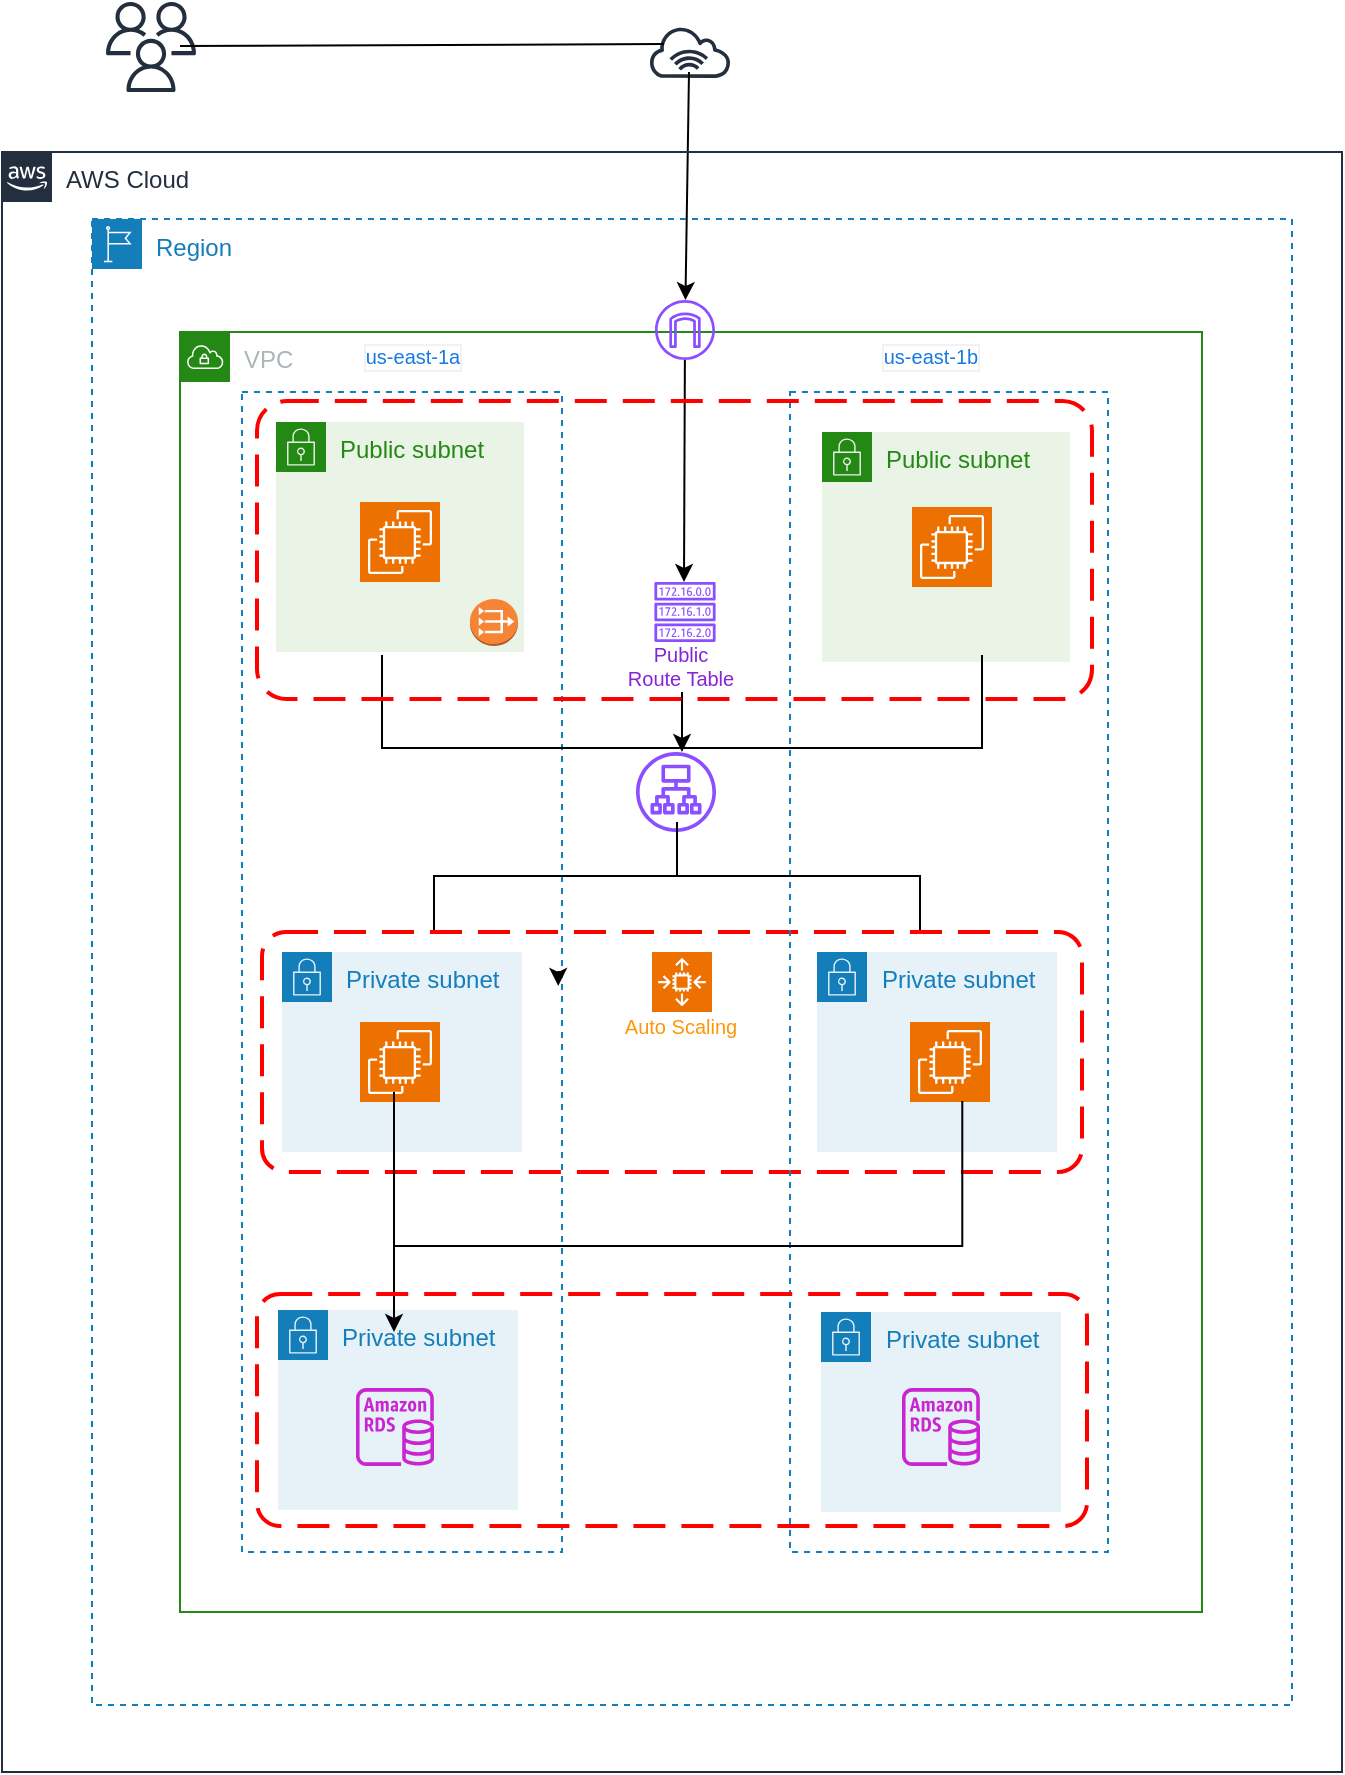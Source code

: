 <mxfile version="22.0.0" type="device">
  <diagram name="Page-1" id="yx7YZAX30-dz4g1cz6Pi">
    <mxGraphModel dx="1434" dy="1882" grid="1" gridSize="10" guides="1" tooltips="1" connect="1" arrows="1" fold="1" page="1" pageScale="1" pageWidth="850" pageHeight="1100" math="0" shadow="0">
      <root>
        <mxCell id="0" />
        <mxCell id="1" parent="0" />
        <mxCell id="TQC83Kc0jRJ3zZRU8Dkh-11" value="" style="rounded=1;arcSize=10;dashed=1;strokeColor=#ff0000;fillColor=none;gradientColor=none;dashPattern=8 4;strokeWidth=2;" vertex="1" parent="1">
          <mxGeometry x="210" y="410" width="410" height="120" as="geometry" />
        </mxCell>
        <mxCell id="TQC83Kc0jRJ3zZRU8Dkh-10" value="" style="fillColor=none;strokeColor=#147EBA;dashed=1;verticalAlign=top;fontStyle=0;fontColor=#147EBA;whiteSpace=wrap;html=1;" vertex="1" parent="1">
          <mxGeometry x="474" y="140" width="159" height="580" as="geometry" />
        </mxCell>
        <mxCell id="TQC83Kc0jRJ3zZRU8Dkh-9" value="" style="fillColor=none;strokeColor=#147EBA;dashed=1;verticalAlign=top;fontStyle=0;fontColor=#147EBA;whiteSpace=wrap;html=1;" vertex="1" parent="1">
          <mxGeometry x="200" y="140" width="160" height="580" as="geometry" />
        </mxCell>
        <mxCell id="TQC83Kc0jRJ3zZRU8Dkh-6" value="Private subnet" style="points=[[0,0],[0.25,0],[0.5,0],[0.75,0],[1,0],[1,0.25],[1,0.5],[1,0.75],[1,1],[0.75,1],[0.5,1],[0.25,1],[0,1],[0,0.75],[0,0.5],[0,0.25]];outlineConnect=0;gradientColor=none;html=1;whiteSpace=wrap;fontSize=12;fontStyle=0;container=1;pointerEvents=0;collapsible=0;recursiveResize=0;shape=mxgraph.aws4.group;grIcon=mxgraph.aws4.group_security_group;grStroke=0;strokeColor=#147EBA;fillColor=#E6F2F8;verticalAlign=top;align=left;spacingLeft=30;fontColor=#147EBA;dashed=0;" vertex="1" parent="1">
          <mxGeometry x="487.5" y="420" width="120" height="100" as="geometry" />
        </mxCell>
        <mxCell id="TQC83Kc0jRJ3zZRU8Dkh-8" value="Public subnet" style="points=[[0,0],[0.25,0],[0.5,0],[0.75,0],[1,0],[1,0.25],[1,0.5],[1,0.75],[1,1],[0.75,1],[0.5,1],[0.25,1],[0,1],[0,0.75],[0,0.5],[0,0.25]];outlineConnect=0;gradientColor=none;html=1;whiteSpace=wrap;fontSize=12;fontStyle=0;container=1;pointerEvents=0;collapsible=0;recursiveResize=0;shape=mxgraph.aws4.group;grIcon=mxgraph.aws4.group_security_group;grStroke=0;strokeColor=#248814;fillColor=#E9F3E6;verticalAlign=top;align=left;spacingLeft=30;fontColor=#248814;dashed=0;" vertex="1" parent="1">
          <mxGeometry x="217" y="155" width="124" height="115" as="geometry" />
        </mxCell>
        <mxCell id="TQC83Kc0jRJ3zZRU8Dkh-1" value="" style="sketch=0;points=[[0,0,0],[0.25,0,0],[0.5,0,0],[0.75,0,0],[1,0,0],[0,1,0],[0.25,1,0],[0.5,1,0],[0.75,1,0],[1,1,0],[0,0.25,0],[0,0.5,0],[0,0.75,0],[1,0.25,0],[1,0.5,0],[1,0.75,0]];outlineConnect=0;fontColor=#232F3E;fillColor=#ED7100;strokeColor=#ffffff;dashed=0;verticalLabelPosition=bottom;verticalAlign=top;align=center;html=1;fontSize=12;fontStyle=0;aspect=fixed;shape=mxgraph.aws4.resourceIcon;resIcon=mxgraph.aws4.ec2;" vertex="1" parent="1">
          <mxGeometry x="259" y="195" width="40" height="40" as="geometry" />
        </mxCell>
        <mxCell id="TQC83Kc0jRJ3zZRU8Dkh-3" value="" style="sketch=0;points=[[0,0,0],[0.25,0,0],[0.5,0,0],[0.75,0,0],[1,0,0],[0,1,0],[0.25,1,0],[0.5,1,0],[0.75,1,0],[1,1,0],[0,0.25,0],[0,0.5,0],[0,0.75,0],[1,0.25,0],[1,0.5,0],[1,0.75,0]];outlineConnect=0;fontColor=#232F3E;fillColor=#ED7100;strokeColor=#ffffff;dashed=0;verticalLabelPosition=bottom;verticalAlign=top;align=center;html=1;fontSize=12;fontStyle=0;aspect=fixed;shape=mxgraph.aws4.resourceIcon;resIcon=mxgraph.aws4.ec2;" vertex="1" parent="1">
          <mxGeometry x="534" y="455" width="40" height="40" as="geometry" />
        </mxCell>
        <mxCell id="TQC83Kc0jRJ3zZRU8Dkh-5" value="Private subnet" style="points=[[0,0],[0.25,0],[0.5,0],[0.75,0],[1,0],[1,0.25],[1,0.5],[1,0.75],[1,1],[0.75,1],[0.5,1],[0.25,1],[0,1],[0,0.75],[0,0.5],[0,0.25]];outlineConnect=0;gradientColor=none;html=1;whiteSpace=wrap;fontSize=12;fontStyle=0;container=1;pointerEvents=0;collapsible=0;recursiveResize=0;shape=mxgraph.aws4.group;grIcon=mxgraph.aws4.group_security_group;grStroke=0;strokeColor=#147EBA;fillColor=#E6F2F8;verticalAlign=top;align=left;spacingLeft=30;fontColor=#147EBA;dashed=0;" vertex="1" parent="1">
          <mxGeometry x="218" y="599" width="120" height="100" as="geometry" />
        </mxCell>
        <mxCell id="TQC83Kc0jRJ3zZRU8Dkh-7" value="Private subnet" style="points=[[0,0],[0.25,0],[0.5,0],[0.75,0],[1,0],[1,0.25],[1,0.5],[1,0.75],[1,1],[0.75,1],[0.5,1],[0.25,1],[0,1],[0,0.75],[0,0.5],[0,0.25]];outlineConnect=0;gradientColor=none;html=1;whiteSpace=wrap;fontSize=12;fontStyle=0;container=1;pointerEvents=0;collapsible=0;recursiveResize=0;shape=mxgraph.aws4.group;grIcon=mxgraph.aws4.group_security_group;grStroke=0;strokeColor=#147EBA;fillColor=#E6F2F8;verticalAlign=top;align=left;spacingLeft=30;fontColor=#147EBA;dashed=0;" vertex="1" parent="1">
          <mxGeometry x="220" y="420" width="120" height="100" as="geometry" />
        </mxCell>
        <mxCell id="TQC83Kc0jRJ3zZRU8Dkh-2" value="" style="sketch=0;points=[[0,0,0],[0.25,0,0],[0.5,0,0],[0.75,0,0],[1,0,0],[0,1,0],[0.25,1,0],[0.5,1,0],[0.75,1,0],[1,1,0],[0,0.25,0],[0,0.5,0],[0,0.75,0],[1,0.25,0],[1,0.5,0],[1,0.75,0]];outlineConnect=0;fontColor=#232F3E;fillColor=#ED7100;strokeColor=#ffffff;dashed=0;verticalLabelPosition=bottom;verticalAlign=top;align=center;html=1;fontSize=12;fontStyle=0;aspect=fixed;shape=mxgraph.aws4.resourceIcon;resIcon=mxgraph.aws4.ec2;" vertex="1" parent="1">
          <mxGeometry x="259" y="455" width="40" height="40" as="geometry" />
        </mxCell>
        <mxCell id="TQC83Kc0jRJ3zZRU8Dkh-13" value="" style="sketch=0;outlineConnect=0;fontColor=#232F3E;gradientColor=none;fillColor=#8C4FFF;strokeColor=none;dashed=0;verticalLabelPosition=bottom;verticalAlign=top;align=center;html=1;fontSize=12;fontStyle=0;aspect=fixed;pointerEvents=1;shape=mxgraph.aws4.application_load_balancer;" vertex="1" parent="1">
          <mxGeometry x="397" y="320" width="40" height="40" as="geometry" />
        </mxCell>
        <mxCell id="TQC83Kc0jRJ3zZRU8Dkh-23" value="" style="strokeWidth=1;html=1;shape=mxgraph.flowchart.annotation_2;align=left;labelPosition=right;pointerEvents=1;rotation=90;fontSize=9;" vertex="1" parent="1">
          <mxGeometry x="390.5" y="260.5" width="54" height="243" as="geometry" />
        </mxCell>
        <mxCell id="TQC83Kc0jRJ3zZRU8Dkh-24" value="us-east-1a" style="text;html=1;align=center;verticalAlign=middle;resizable=0;points=[];autosize=1;strokeColor=none;fillColor=default;fontColor=#167ae3;labelBackgroundColor=default;labelBorderColor=#f2f2f2;fontSize=10;" vertex="1" parent="1">
          <mxGeometry x="250" y="107" width="70" height="30" as="geometry" />
        </mxCell>
        <mxCell id="TQC83Kc0jRJ3zZRU8Dkh-26" value="us-east-1b" style="text;html=1;align=center;verticalAlign=middle;resizable=0;points=[];autosize=1;strokeColor=none;fillColor=default;fontColor=#167ae3;labelBackgroundColor=default;labelBorderColor=#f2f2f2;fontSize=10;" vertex="1" parent="1">
          <mxGeometry x="509" y="107" width="70" height="30" as="geometry" />
        </mxCell>
        <mxCell id="TQC83Kc0jRJ3zZRU8Dkh-27" value="VPC" style="points=[[0,0],[0.25,0],[0.5,0],[0.75,0],[1,0],[1,0.25],[1,0.5],[1,0.75],[1,1],[0.75,1],[0.5,1],[0.25,1],[0,1],[0,0.75],[0,0.5],[0,0.25]];outlineConnect=0;gradientColor=none;html=1;whiteSpace=wrap;fontSize=12;fontStyle=0;container=1;pointerEvents=0;collapsible=0;recursiveResize=0;shape=mxgraph.aws4.group;grIcon=mxgraph.aws4.group_vpc;strokeColor=#248814;fillColor=none;verticalAlign=top;align=left;spacingLeft=30;fontColor=#AAB7B8;dashed=0;" vertex="1" parent="1">
          <mxGeometry x="169" y="110" width="511" height="640" as="geometry" />
        </mxCell>
        <mxCell id="TQC83Kc0jRJ3zZRU8Dkh-28" value="" style="sketch=0;outlineConnect=0;fontColor=#232F3E;gradientColor=none;fillColor=#8C4FFF;strokeColor=none;dashed=0;verticalLabelPosition=bottom;verticalAlign=top;align=center;html=1;fontSize=12;fontStyle=0;aspect=fixed;pointerEvents=1;shape=mxgraph.aws4.internet_gateway;" vertex="1" parent="TQC83Kc0jRJ3zZRU8Dkh-27">
          <mxGeometry x="237.5" y="-16" width="30" height="30" as="geometry" />
        </mxCell>
        <mxCell id="TQC83Kc0jRJ3zZRU8Dkh-34" value="" style="sketch=0;outlineConnect=0;fontColor=#232F3E;gradientColor=none;fillColor=#8C4FFF;strokeColor=none;dashed=0;verticalLabelPosition=bottom;verticalAlign=top;align=center;html=1;fontSize=12;fontStyle=0;aspect=fixed;pointerEvents=1;shape=mxgraph.aws4.route_table;" vertex="1" parent="TQC83Kc0jRJ3zZRU8Dkh-27">
          <mxGeometry x="237.11" y="125" width="30.79" height="30" as="geometry" />
        </mxCell>
        <mxCell id="TQC83Kc0jRJ3zZRU8Dkh-35" value="" style="endArrow=classic;html=1;rounded=0;" edge="1" parent="TQC83Kc0jRJ3zZRU8Dkh-27" source="TQC83Kc0jRJ3zZRU8Dkh-28">
          <mxGeometry width="50" height="50" relative="1" as="geometry">
            <mxPoint x="251" y="30" as="sourcePoint" />
            <mxPoint x="252" y="125" as="targetPoint" />
          </mxGeometry>
        </mxCell>
        <mxCell id="TQC83Kc0jRJ3zZRU8Dkh-37" value="" style="endArrow=classic;html=1;rounded=0;" edge="1" parent="TQC83Kc0jRJ3zZRU8Dkh-27">
          <mxGeometry width="50" height="50" relative="1" as="geometry">
            <mxPoint x="251" y="180" as="sourcePoint" />
            <mxPoint x="251" y="210" as="targetPoint" />
          </mxGeometry>
        </mxCell>
        <mxCell id="TQC83Kc0jRJ3zZRU8Dkh-30" value="" style="sketch=0;outlineConnect=0;fontColor=#232F3E;gradientColor=none;strokeColor=#232F3E;fillColor=#ffffff;dashed=0;verticalLabelPosition=bottom;verticalAlign=top;align=center;html=1;fontSize=12;fontStyle=0;aspect=fixed;shape=mxgraph.aws4.resourceIcon;resIcon=mxgraph.aws4.internet_alt1;" vertex="1" parent="1">
          <mxGeometry x="399" y="-55" width="50" height="50" as="geometry" />
        </mxCell>
        <mxCell id="TQC83Kc0jRJ3zZRU8Dkh-31" value="" style="sketch=0;outlineConnect=0;fontColor=#232F3E;gradientColor=none;fillColor=#232F3D;strokeColor=none;dashed=0;verticalLabelPosition=bottom;verticalAlign=top;align=center;html=1;fontSize=12;fontStyle=0;aspect=fixed;pointerEvents=1;shape=mxgraph.aws4.users;" vertex="1" parent="1">
          <mxGeometry x="132" y="-55" width="45" height="45" as="geometry" />
        </mxCell>
        <mxCell id="TQC83Kc0jRJ3zZRU8Dkh-32" value="" style="endArrow=none;html=1;rounded=0;entryX=0.24;entryY=0.42;entryDx=0;entryDy=0;entryPerimeter=0;" edge="1" parent="1" target="TQC83Kc0jRJ3zZRU8Dkh-30">
          <mxGeometry width="50" height="50" relative="1" as="geometry">
            <mxPoint x="169" y="-33" as="sourcePoint" />
            <mxPoint x="420" y="-30" as="targetPoint" />
          </mxGeometry>
        </mxCell>
        <mxCell id="TQC83Kc0jRJ3zZRU8Dkh-33" value="" style="endArrow=classic;html=1;rounded=0;" edge="1" parent="1" target="TQC83Kc0jRJ3zZRU8Dkh-28">
          <mxGeometry width="50" height="50" relative="1" as="geometry">
            <mxPoint x="423.5" y="-20" as="sourcePoint" />
            <mxPoint x="423.5" y="70" as="targetPoint" />
          </mxGeometry>
        </mxCell>
        <mxCell id="TQC83Kc0jRJ3zZRU8Dkh-39" value="AWS Cloud" style="points=[[0,0],[0.25,0],[0.5,0],[0.75,0],[1,0],[1,0.25],[1,0.5],[1,0.75],[1,1],[0.75,1],[0.5,1],[0.25,1],[0,1],[0,0.75],[0,0.5],[0,0.25]];outlineConnect=0;gradientColor=none;html=1;whiteSpace=wrap;fontSize=12;fontStyle=0;container=1;pointerEvents=0;collapsible=0;recursiveResize=0;shape=mxgraph.aws4.group;grIcon=mxgraph.aws4.group_aws_cloud_alt;strokeColor=#232F3E;fillColor=none;verticalAlign=top;align=left;spacingLeft=30;fontColor=#232F3E;dashed=0;" vertex="1" parent="1">
          <mxGeometry x="80" y="20" width="670" height="810" as="geometry" />
        </mxCell>
        <mxCell id="TQC83Kc0jRJ3zZRU8Dkh-4" value="" style="sketch=0;outlineConnect=0;fontColor=#232F3E;gradientColor=none;fillColor=#C925D1;strokeColor=none;dashed=0;verticalLabelPosition=bottom;verticalAlign=top;align=center;html=1;fontSize=12;fontStyle=0;aspect=fixed;pointerEvents=1;shape=mxgraph.aws4.rds_instance;" vertex="1" parent="TQC83Kc0jRJ3zZRU8Dkh-39">
          <mxGeometry x="177" y="618" width="39" height="39" as="geometry" />
        </mxCell>
        <mxCell id="TQC83Kc0jRJ3zZRU8Dkh-44" value="" style="sketch=0;points=[[0,0,0],[0.25,0,0],[0.5,0,0],[0.75,0,0],[1,0,0],[0,1,0],[0.25,1,0],[0.5,1,0],[0.75,1,0],[1,1,0],[0,0.25,0],[0,0.5,0],[0,0.75,0],[1,0.25,0],[1,0.5,0],[1,0.75,0]];outlineConnect=0;fontColor=#232F3E;fillColor=#ED7100;strokeColor=#ffffff;dashed=0;verticalLabelPosition=bottom;verticalAlign=top;align=center;html=1;fontSize=12;fontStyle=0;aspect=fixed;shape=mxgraph.aws4.resourceIcon;resIcon=mxgraph.aws4.auto_scaling2;" vertex="1" parent="TQC83Kc0jRJ3zZRU8Dkh-39">
          <mxGeometry x="325" y="400" width="30" height="30" as="geometry" />
        </mxCell>
        <mxCell id="TQC83Kc0jRJ3zZRU8Dkh-45" value="Public subnet" style="points=[[0,0],[0.25,0],[0.5,0],[0.75,0],[1,0],[1,0.25],[1,0.5],[1,0.75],[1,1],[0.75,1],[0.5,1],[0.25,1],[0,1],[0,0.75],[0,0.5],[0,0.25]];outlineConnect=0;gradientColor=none;html=1;whiteSpace=wrap;fontSize=12;fontStyle=0;container=1;pointerEvents=0;collapsible=0;recursiveResize=0;shape=mxgraph.aws4.group;grIcon=mxgraph.aws4.group_security_group;grStroke=0;strokeColor=#248814;fillColor=#E9F3E6;verticalAlign=top;align=left;spacingLeft=30;fontColor=#248814;dashed=0;" vertex="1" parent="TQC83Kc0jRJ3zZRU8Dkh-39">
          <mxGeometry x="410" y="140" width="124" height="115" as="geometry" />
        </mxCell>
        <mxCell id="TQC83Kc0jRJ3zZRU8Dkh-46" value="" style="sketch=0;points=[[0,0,0],[0.25,0,0],[0.5,0,0],[0.75,0,0],[1,0,0],[0,1,0],[0.25,1,0],[0.5,1,0],[0.75,1,0],[1,1,0],[0,0.25,0],[0,0.5,0],[0,0.75,0],[1,0.25,0],[1,0.5,0],[1,0.75,0]];outlineConnect=0;fontColor=#232F3E;fillColor=#ED7100;strokeColor=#ffffff;dashed=0;verticalLabelPosition=bottom;verticalAlign=top;align=center;html=1;fontSize=12;fontStyle=0;aspect=fixed;shape=mxgraph.aws4.resourceIcon;resIcon=mxgraph.aws4.ec2;" vertex="1" parent="TQC83Kc0jRJ3zZRU8Dkh-45">
          <mxGeometry x="45" y="37.5" width="40" height="40" as="geometry" />
        </mxCell>
        <mxCell id="TQC83Kc0jRJ3zZRU8Dkh-47" value="" style="endArrow=classic;html=1;rounded=0;" edge="1" parent="TQC83Kc0jRJ3zZRU8Dkh-39">
          <mxGeometry width="50" height="50" relative="1" as="geometry">
            <mxPoint x="196" y="470" as="sourcePoint" />
            <mxPoint x="196" y="590" as="targetPoint" />
          </mxGeometry>
        </mxCell>
        <mxCell id="TQC83Kc0jRJ3zZRU8Dkh-49" value="" style="shape=partialRectangle;whiteSpace=wrap;html=1;bottom=0;right=0;fillColor=none;rotation=-180;" vertex="1" parent="TQC83Kc0jRJ3zZRU8Dkh-39">
          <mxGeometry x="197" y="474.94" width="283.15" height="72" as="geometry" />
        </mxCell>
        <mxCell id="TQC83Kc0jRJ3zZRU8Dkh-51" value="Public&lt;br style=&quot;font-size: 10px;&quot;&gt;Route Table" style="text;html=1;align=center;verticalAlign=middle;resizable=0;points=[];autosize=1;strokeColor=none;fillColor=none;fontSize=10;fontColor=#8624d6;" vertex="1" parent="TQC83Kc0jRJ3zZRU8Dkh-39">
          <mxGeometry x="299" y="237" width="80" height="40" as="geometry" />
        </mxCell>
        <mxCell id="TQC83Kc0jRJ3zZRU8Dkh-56" value="" style="shape=partialRectangle;whiteSpace=wrap;html=1;bottom=1;right=1;left=1;top=0;fillColor=none;routingCenterX=-0.5;" vertex="1" parent="TQC83Kc0jRJ3zZRU8Dkh-39">
          <mxGeometry x="190" y="252" width="300" height="46" as="geometry" />
        </mxCell>
        <mxCell id="TQC83Kc0jRJ3zZRU8Dkh-38" value="Region" style="points=[[0,0],[0.25,0],[0.5,0],[0.75,0],[1,0],[1,0.25],[1,0.5],[1,0.75],[1,1],[0.75,1],[0.5,1],[0.25,1],[0,1],[0,0.75],[0,0.5],[0,0.25]];outlineConnect=0;gradientColor=none;html=1;whiteSpace=wrap;fontSize=12;fontStyle=0;container=1;pointerEvents=0;collapsible=0;recursiveResize=0;shape=mxgraph.aws4.group;grIcon=mxgraph.aws4.group_region;strokeColor=#147EBA;fillColor=none;verticalAlign=top;align=left;spacingLeft=30;fontColor=#147EBA;dashed=1;" vertex="1" parent="TQC83Kc0jRJ3zZRU8Dkh-39">
          <mxGeometry x="45" y="33.5" width="600" height="743" as="geometry" />
        </mxCell>
        <mxCell id="TQC83Kc0jRJ3zZRU8Dkh-58" value="" style="rounded=1;arcSize=10;dashed=1;strokeColor=#ff0000;fillColor=none;gradientColor=none;dashPattern=8 4;strokeWidth=2;" vertex="1" parent="TQC83Kc0jRJ3zZRU8Dkh-38">
          <mxGeometry x="82.5" y="91" width="417.5" height="149" as="geometry" />
        </mxCell>
        <mxCell id="TQC83Kc0jRJ3zZRU8Dkh-40" value="Private subnet" style="points=[[0,0],[0.25,0],[0.5,0],[0.75,0],[1,0],[1,0.25],[1,0.5],[1,0.75],[1,1],[0.75,1],[0.5,1],[0.25,1],[0,1],[0,0.75],[0,0.5],[0,0.25]];outlineConnect=0;gradientColor=none;html=1;whiteSpace=wrap;fontSize=12;fontStyle=0;container=1;pointerEvents=0;collapsible=0;recursiveResize=0;shape=mxgraph.aws4.group;grIcon=mxgraph.aws4.group_security_group;grStroke=0;strokeColor=#147EBA;fillColor=#E6F2F8;verticalAlign=top;align=left;spacingLeft=30;fontColor=#147EBA;dashed=0;" vertex="1" parent="1">
          <mxGeometry x="489.5" y="600" width="120" height="100" as="geometry" />
        </mxCell>
        <mxCell id="TQC83Kc0jRJ3zZRU8Dkh-41" value="" style="sketch=0;outlineConnect=0;fontColor=#232F3E;gradientColor=none;fillColor=#C925D1;strokeColor=none;dashed=0;verticalLabelPosition=bottom;verticalAlign=top;align=center;html=1;fontSize=12;fontStyle=0;aspect=fixed;pointerEvents=1;shape=mxgraph.aws4.rds_instance;" vertex="1" parent="TQC83Kc0jRJ3zZRU8Dkh-40">
          <mxGeometry x="40.5" y="38" width="39" height="39" as="geometry" />
        </mxCell>
        <mxCell id="TQC83Kc0jRJ3zZRU8Dkh-42" value="" style="rounded=1;arcSize=10;dashed=1;strokeColor=#ff0000;fillColor=none;gradientColor=none;dashPattern=8 4;strokeWidth=2;" vertex="1" parent="1">
          <mxGeometry x="207.5" y="591" width="415" height="116" as="geometry" />
        </mxCell>
        <mxCell id="TQC83Kc0jRJ3zZRU8Dkh-50" value="Auto Scaling" style="text;html=1;align=center;verticalAlign=middle;resizable=0;points=[];autosize=1;strokeColor=none;fillColor=none;fontSize=10;fontColor=#fd9608;" vertex="1" parent="1">
          <mxGeometry x="378.5" y="442" width="80" height="30" as="geometry" />
        </mxCell>
        <mxCell id="TQC83Kc0jRJ3zZRU8Dkh-55" value="" style="outlineConnect=0;dashed=0;verticalLabelPosition=bottom;verticalAlign=top;align=center;html=1;shape=mxgraph.aws3.vpc_nat_gateway;fillColor=#F58534;gradientColor=none;" vertex="1" parent="1">
          <mxGeometry x="314" y="243.5" width="24" height="23.5" as="geometry" />
        </mxCell>
        <mxCell id="TQC83Kc0jRJ3zZRU8Dkh-57" style="edgeStyle=orthogonalEdgeStyle;rounded=0;orthogonalLoop=1;jettySize=auto;html=1;exitX=1;exitY=0.5;exitDx=0;exitDy=0;entryX=0.988;entryY=0.512;entryDx=0;entryDy=0;entryPerimeter=0;" edge="1" parent="1" source="TQC83Kc0jRJ3zZRU8Dkh-9" target="TQC83Kc0jRJ3zZRU8Dkh-9">
          <mxGeometry relative="1" as="geometry" />
        </mxCell>
      </root>
    </mxGraphModel>
  </diagram>
</mxfile>
